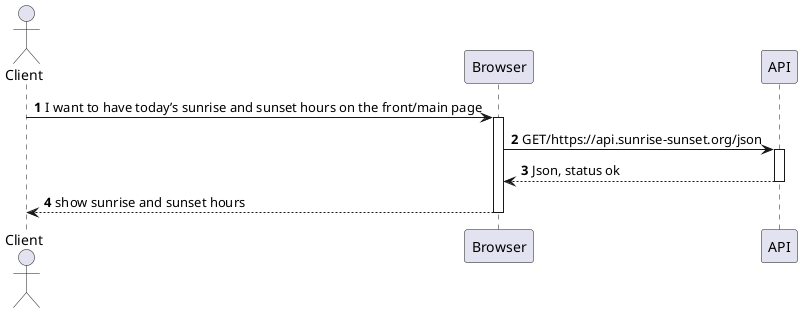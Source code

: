 @startuml
'https://plantuml.com/sequence-diagram
!pragma layout smetana

autonumber
actor "Client" as User

    participant "Browser" as FE
    participant "API" as API


User -> FE : I want to have today’s sunrise and sunset hours on the front/main page
activate FE

FE -> API : GET/https://api.sunrise-sunset.org/json
activate API

API --> FE : Json, status ok
deactivate API

FE --> User : show sunrise and sunset hours
deactivate FE



@enduml